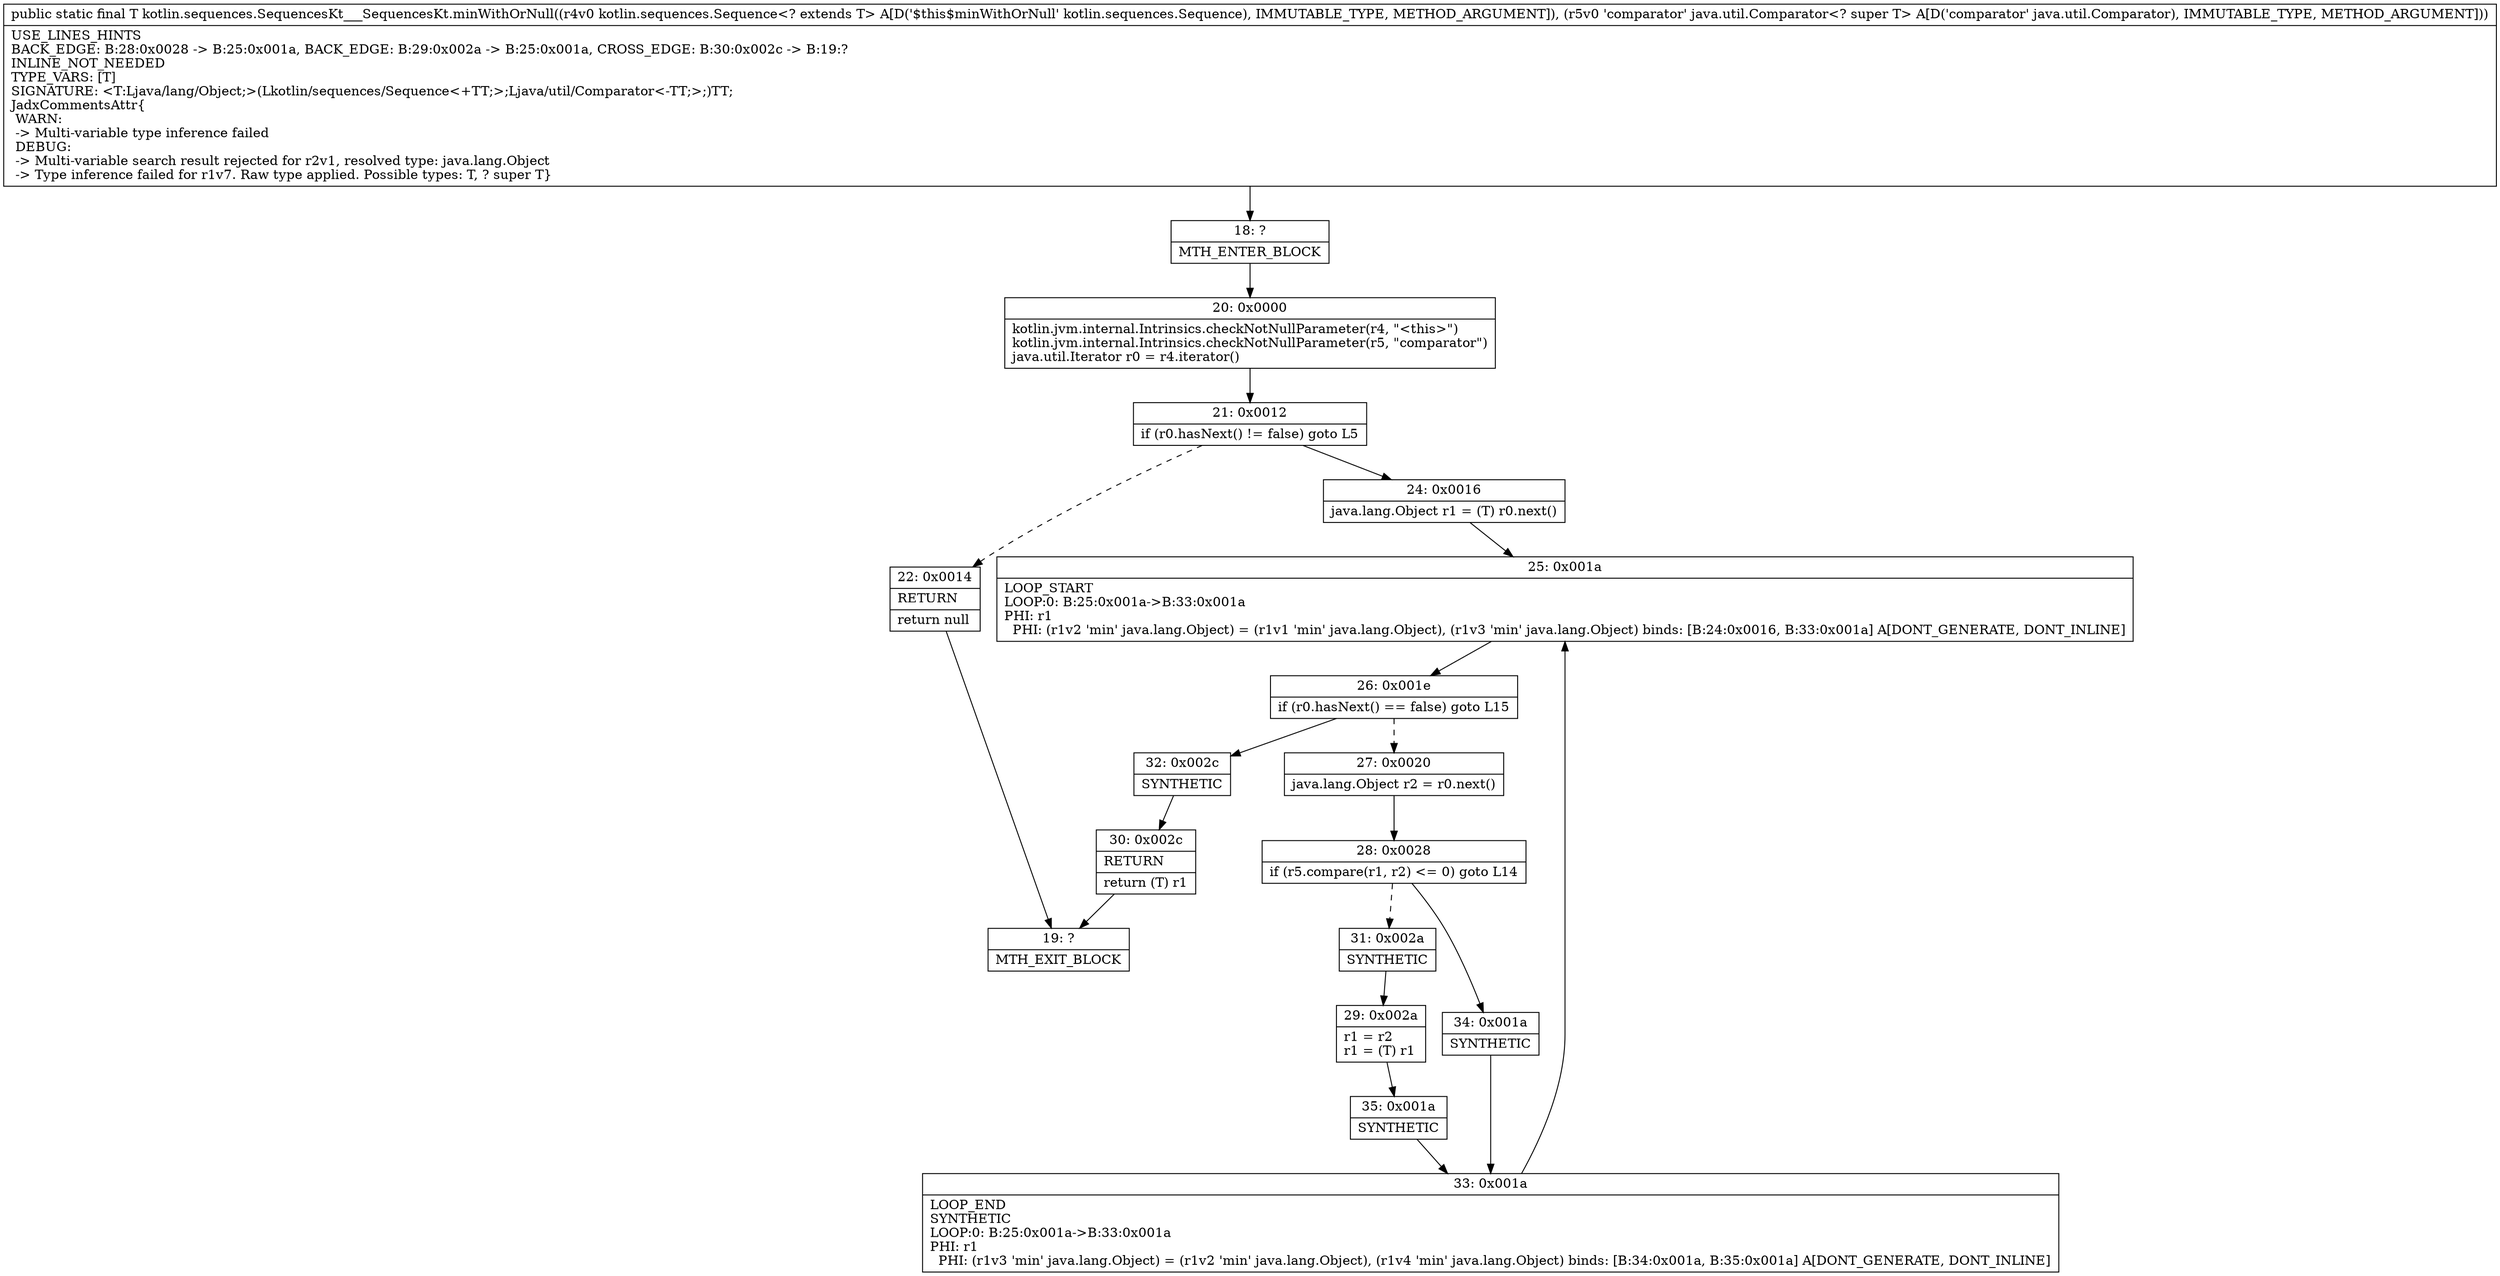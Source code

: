 digraph "CFG forkotlin.sequences.SequencesKt___SequencesKt.minWithOrNull(Lkotlin\/sequences\/Sequence;Ljava\/util\/Comparator;)Ljava\/lang\/Object;" {
Node_18 [shape=record,label="{18\:\ ?|MTH_ENTER_BLOCK\l}"];
Node_20 [shape=record,label="{20\:\ 0x0000|kotlin.jvm.internal.Intrinsics.checkNotNullParameter(r4, \"\<this\>\")\lkotlin.jvm.internal.Intrinsics.checkNotNullParameter(r5, \"comparator\")\ljava.util.Iterator r0 = r4.iterator()\l}"];
Node_21 [shape=record,label="{21\:\ 0x0012|if (r0.hasNext() != false) goto L5\l}"];
Node_22 [shape=record,label="{22\:\ 0x0014|RETURN\l|return null\l}"];
Node_19 [shape=record,label="{19\:\ ?|MTH_EXIT_BLOCK\l}"];
Node_24 [shape=record,label="{24\:\ 0x0016|java.lang.Object r1 = (T) r0.next()\l}"];
Node_25 [shape=record,label="{25\:\ 0x001a|LOOP_START\lLOOP:0: B:25:0x001a\-\>B:33:0x001a\lPHI: r1 \l  PHI: (r1v2 'min' java.lang.Object) = (r1v1 'min' java.lang.Object), (r1v3 'min' java.lang.Object) binds: [B:24:0x0016, B:33:0x001a] A[DONT_GENERATE, DONT_INLINE]\l}"];
Node_26 [shape=record,label="{26\:\ 0x001e|if (r0.hasNext() == false) goto L15\l}"];
Node_27 [shape=record,label="{27\:\ 0x0020|java.lang.Object r2 = r0.next()\l}"];
Node_28 [shape=record,label="{28\:\ 0x0028|if (r5.compare(r1, r2) \<= 0) goto L14\l}"];
Node_31 [shape=record,label="{31\:\ 0x002a|SYNTHETIC\l}"];
Node_29 [shape=record,label="{29\:\ 0x002a|r1 = r2\lr1 = (T) r1\l}"];
Node_35 [shape=record,label="{35\:\ 0x001a|SYNTHETIC\l}"];
Node_33 [shape=record,label="{33\:\ 0x001a|LOOP_END\lSYNTHETIC\lLOOP:0: B:25:0x001a\-\>B:33:0x001a\lPHI: r1 \l  PHI: (r1v3 'min' java.lang.Object) = (r1v2 'min' java.lang.Object), (r1v4 'min' java.lang.Object) binds: [B:34:0x001a, B:35:0x001a] A[DONT_GENERATE, DONT_INLINE]\l}"];
Node_34 [shape=record,label="{34\:\ 0x001a|SYNTHETIC\l}"];
Node_32 [shape=record,label="{32\:\ 0x002c|SYNTHETIC\l}"];
Node_30 [shape=record,label="{30\:\ 0x002c|RETURN\l|return (T) r1\l}"];
MethodNode[shape=record,label="{public static final T kotlin.sequences.SequencesKt___SequencesKt.minWithOrNull((r4v0 kotlin.sequences.Sequence\<? extends T\> A[D('$this$minWithOrNull' kotlin.sequences.Sequence), IMMUTABLE_TYPE, METHOD_ARGUMENT]), (r5v0 'comparator' java.util.Comparator\<? super T\> A[D('comparator' java.util.Comparator), IMMUTABLE_TYPE, METHOD_ARGUMENT]))  | USE_LINES_HINTS\lBACK_EDGE: B:28:0x0028 \-\> B:25:0x001a, BACK_EDGE: B:29:0x002a \-\> B:25:0x001a, CROSS_EDGE: B:30:0x002c \-\> B:19:?\lINLINE_NOT_NEEDED\lTYPE_VARS: [T]\lSIGNATURE: \<T:Ljava\/lang\/Object;\>(Lkotlin\/sequences\/Sequence\<+TT;\>;Ljava\/util\/Comparator\<\-TT;\>;)TT;\lJadxCommentsAttr\{\l WARN: \l \-\> Multi\-variable type inference failed\l DEBUG: \l \-\> Multi\-variable search result rejected for r2v1, resolved type: java.lang.Object\l \-\> Type inference failed for r1v7. Raw type applied. Possible types: T, ? super T\}\l}"];
MethodNode -> Node_18;Node_18 -> Node_20;
Node_20 -> Node_21;
Node_21 -> Node_22[style=dashed];
Node_21 -> Node_24;
Node_22 -> Node_19;
Node_24 -> Node_25;
Node_25 -> Node_26;
Node_26 -> Node_27[style=dashed];
Node_26 -> Node_32;
Node_27 -> Node_28;
Node_28 -> Node_31[style=dashed];
Node_28 -> Node_34;
Node_31 -> Node_29;
Node_29 -> Node_35;
Node_35 -> Node_33;
Node_33 -> Node_25;
Node_34 -> Node_33;
Node_32 -> Node_30;
Node_30 -> Node_19;
}

